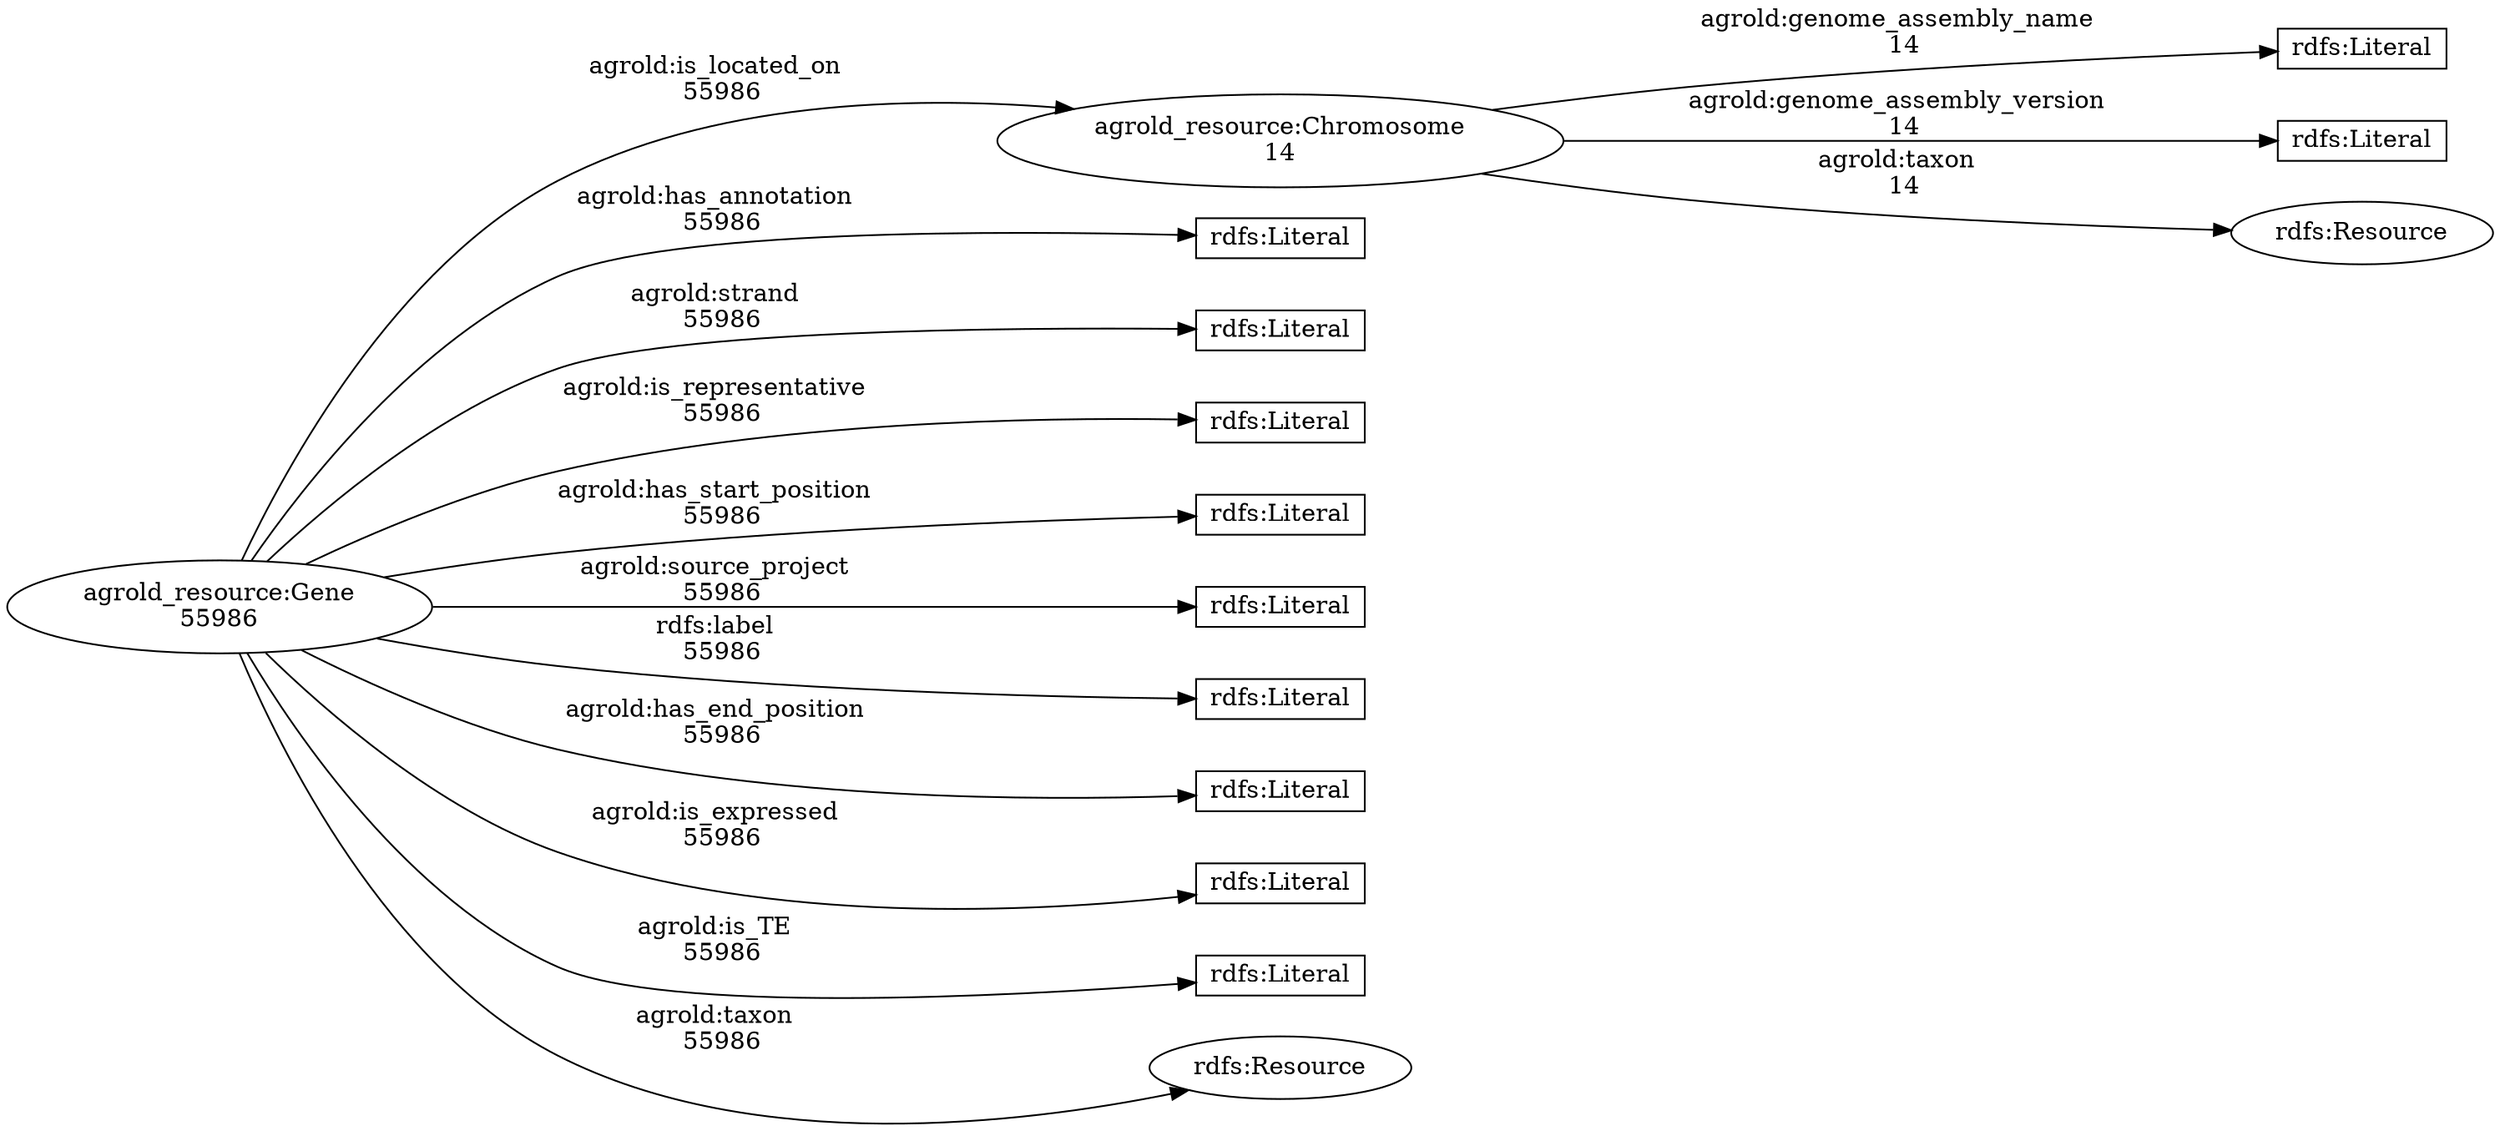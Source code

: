 digraph {
    ranksep=2;
    rankdir="LR";
    charset="utf-8";

    // Class relations with the numbers of edges
    "agrold_resource:Chromosome" -> "rdfs:Literal7" [ label="agrold:genome_assembly_name\n  14"];
    "agrold_resource:Chromosome" -> "rdfs:Literal9" [ label="agrold:genome_assembly_version\n  14"];
    "agrold_resource:Chromosome" -> "rdfs:Resource3" [ label="agrold:taxon\n  14"];
    "agrold_resource:Gene" -> "agrold_resource:Chromosome" [ label="agrold:is_located_on\n  55986"];
    "agrold_resource:Gene" -> "rdfs:Literal1" [ label="agrold:has_annotation\n  55986"];
    "agrold_resource:Gene" -> "rdfs:Literal10" [ label="agrold:strand\n  55986"];
    "agrold_resource:Gene" -> "rdfs:Literal11" [ label="agrold:is_representative\n  55986"];
    "agrold_resource:Gene" -> "rdfs:Literal12" [ label="agrold:has_start_position\n  55986"];
    "agrold_resource:Gene" -> "rdfs:Literal13" [ label="agrold:source_project\n  55986"];
    "agrold_resource:Gene" -> "rdfs:Literal4" [ label="rdfs:label\n  55986"];
    "agrold_resource:Gene" -> "rdfs:Literal5" [ label="agrold:has_end_position\n  55986"];
    "agrold_resource:Gene" -> "rdfs:Literal6" [ label="agrold:is_expressed\n  55986"];
    "agrold_resource:Gene" -> "rdfs:Literal8" [ label="agrold:is_TE\n  55986"];
    "agrold_resource:Gene" -> "rdfs:Resource2" [ label="agrold:taxon\n  55986"];

    // The number of entities
    "agrold_resource:Chromosome" [ label="agrold_resource:Chromosome\n14" ] ;
    "agrold_resource:Gene" [ label="agrold_resource:Gene\n55986" ] ;
    "rdfs:Literal1" [ label="rdfs:Literal", shape=box, height=0.3 ] ;
    "rdfs:Literal10" [ label="rdfs:Literal", shape=box, height=0.3 ] ;
    "rdfs:Literal11" [ label="rdfs:Literal", shape=box, height=0.3 ] ;
    "rdfs:Literal12" [ label="rdfs:Literal", shape=box, height=0.3 ] ;
    "rdfs:Literal13" [ label="rdfs:Literal", shape=box, height=0.3 ] ;
    "rdfs:Literal4" [ label="rdfs:Literal", shape=box, height=0.3 ] ;
    "rdfs:Literal5" [ label="rdfs:Literal", shape=box, height=0.3 ] ;
    "rdfs:Literal6" [ label="rdfs:Literal", shape=box, height=0.3 ] ;
    "rdfs:Literal7" [ label="rdfs:Literal", shape=box, height=0.3 ] ;
    "rdfs:Literal8" [ label="rdfs:Literal", shape=box, height=0.3 ] ;
    "rdfs:Literal9" [ label="rdfs:Literal", shape=box, height=0.3 ] ;
    "rdfs:Resource2" [ label="rdfs:Resource" ] ;
    "rdfs:Resource3" [ label="rdfs:Resource" ] ;

}
